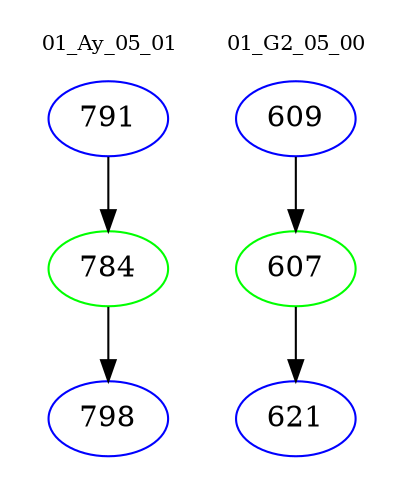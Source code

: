 digraph{
subgraph cluster_0 {
color = white
label = "01_Ay_05_01";
fontsize=10;
T0_791 [label="791", color="blue"]
T0_791 -> T0_784 [color="black"]
T0_784 [label="784", color="green"]
T0_784 -> T0_798 [color="black"]
T0_798 [label="798", color="blue"]
}
subgraph cluster_1 {
color = white
label = "01_G2_05_00";
fontsize=10;
T1_609 [label="609", color="blue"]
T1_609 -> T1_607 [color="black"]
T1_607 [label="607", color="green"]
T1_607 -> T1_621 [color="black"]
T1_621 [label="621", color="blue"]
}
}
